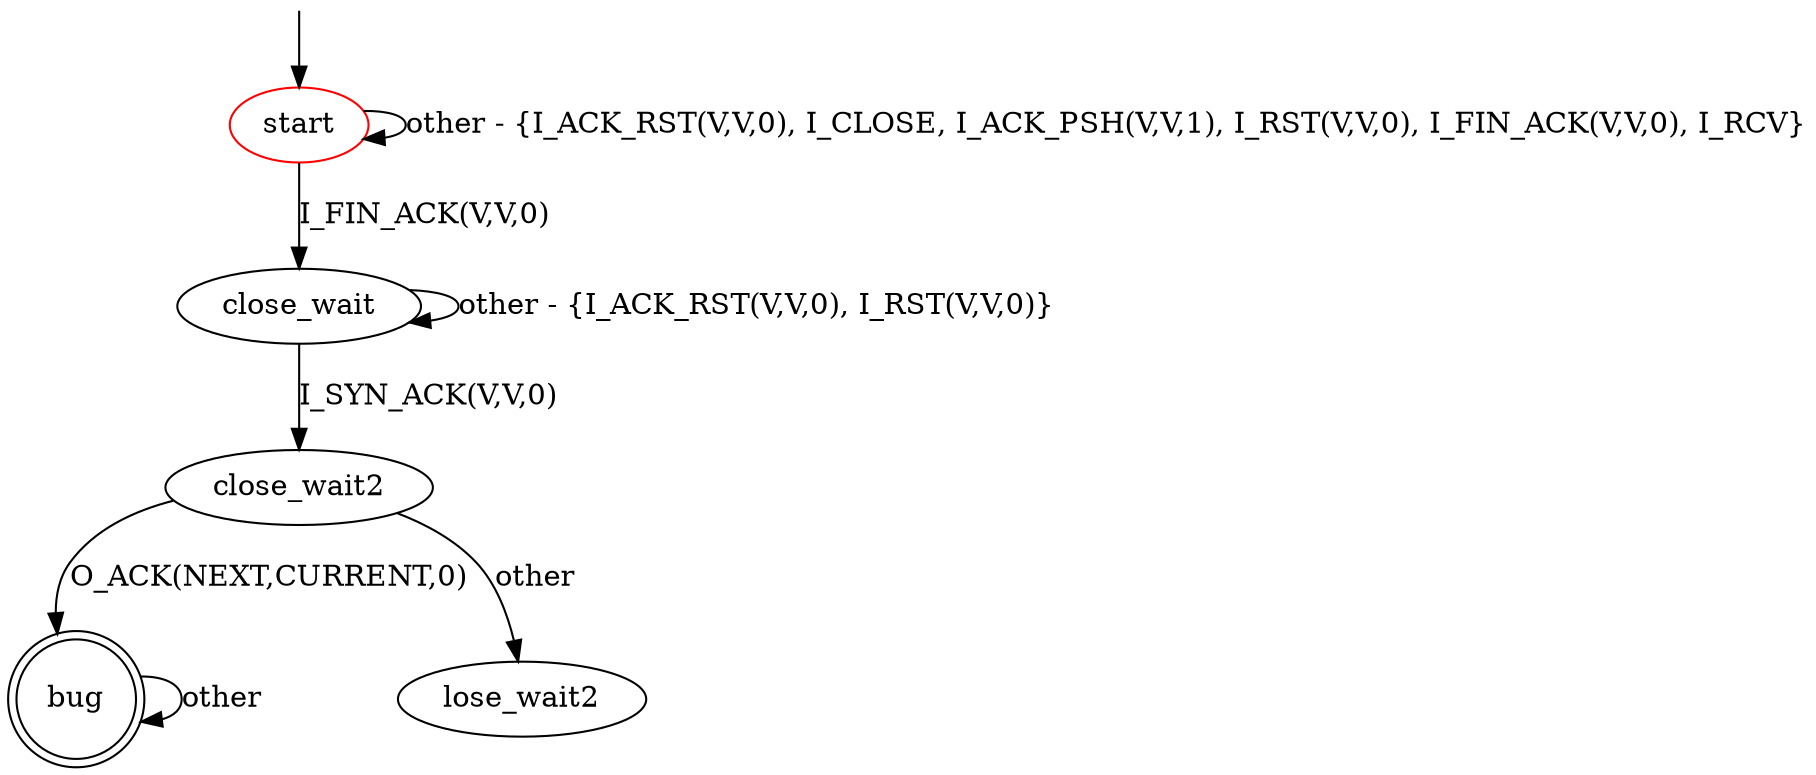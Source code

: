 digraph G {
label=""
start [color="red"]
bug [shape="doublecircle"]

start -> start [label="other - {I_ACK_RST(V,V,0), I_CLOSE, I_ACK_PSH(V,V,1), I_RST(V,V,0), I_FIN_ACK(V,V,0), I_RCV}"]
start -> close_wait [label="I_FIN_ACK(V,V,0)"]
close_wait -> close_wait [label="other - {I_ACK_RST(V,V,0), I_RST(V,V,0)}"]
close_wait-> close_wait2  [label="I_SYN_ACK(V,V,0)"]
close_wait2 -> lose_wait2 [label="other"]
close_wait2 -> bug [label="O_ACK(NEXT,CURRENT,0)"]


bug -> bug [label="other"]

__start0 [label="" shape="none" width="0" height="0"];
__start0 -> start;
}

